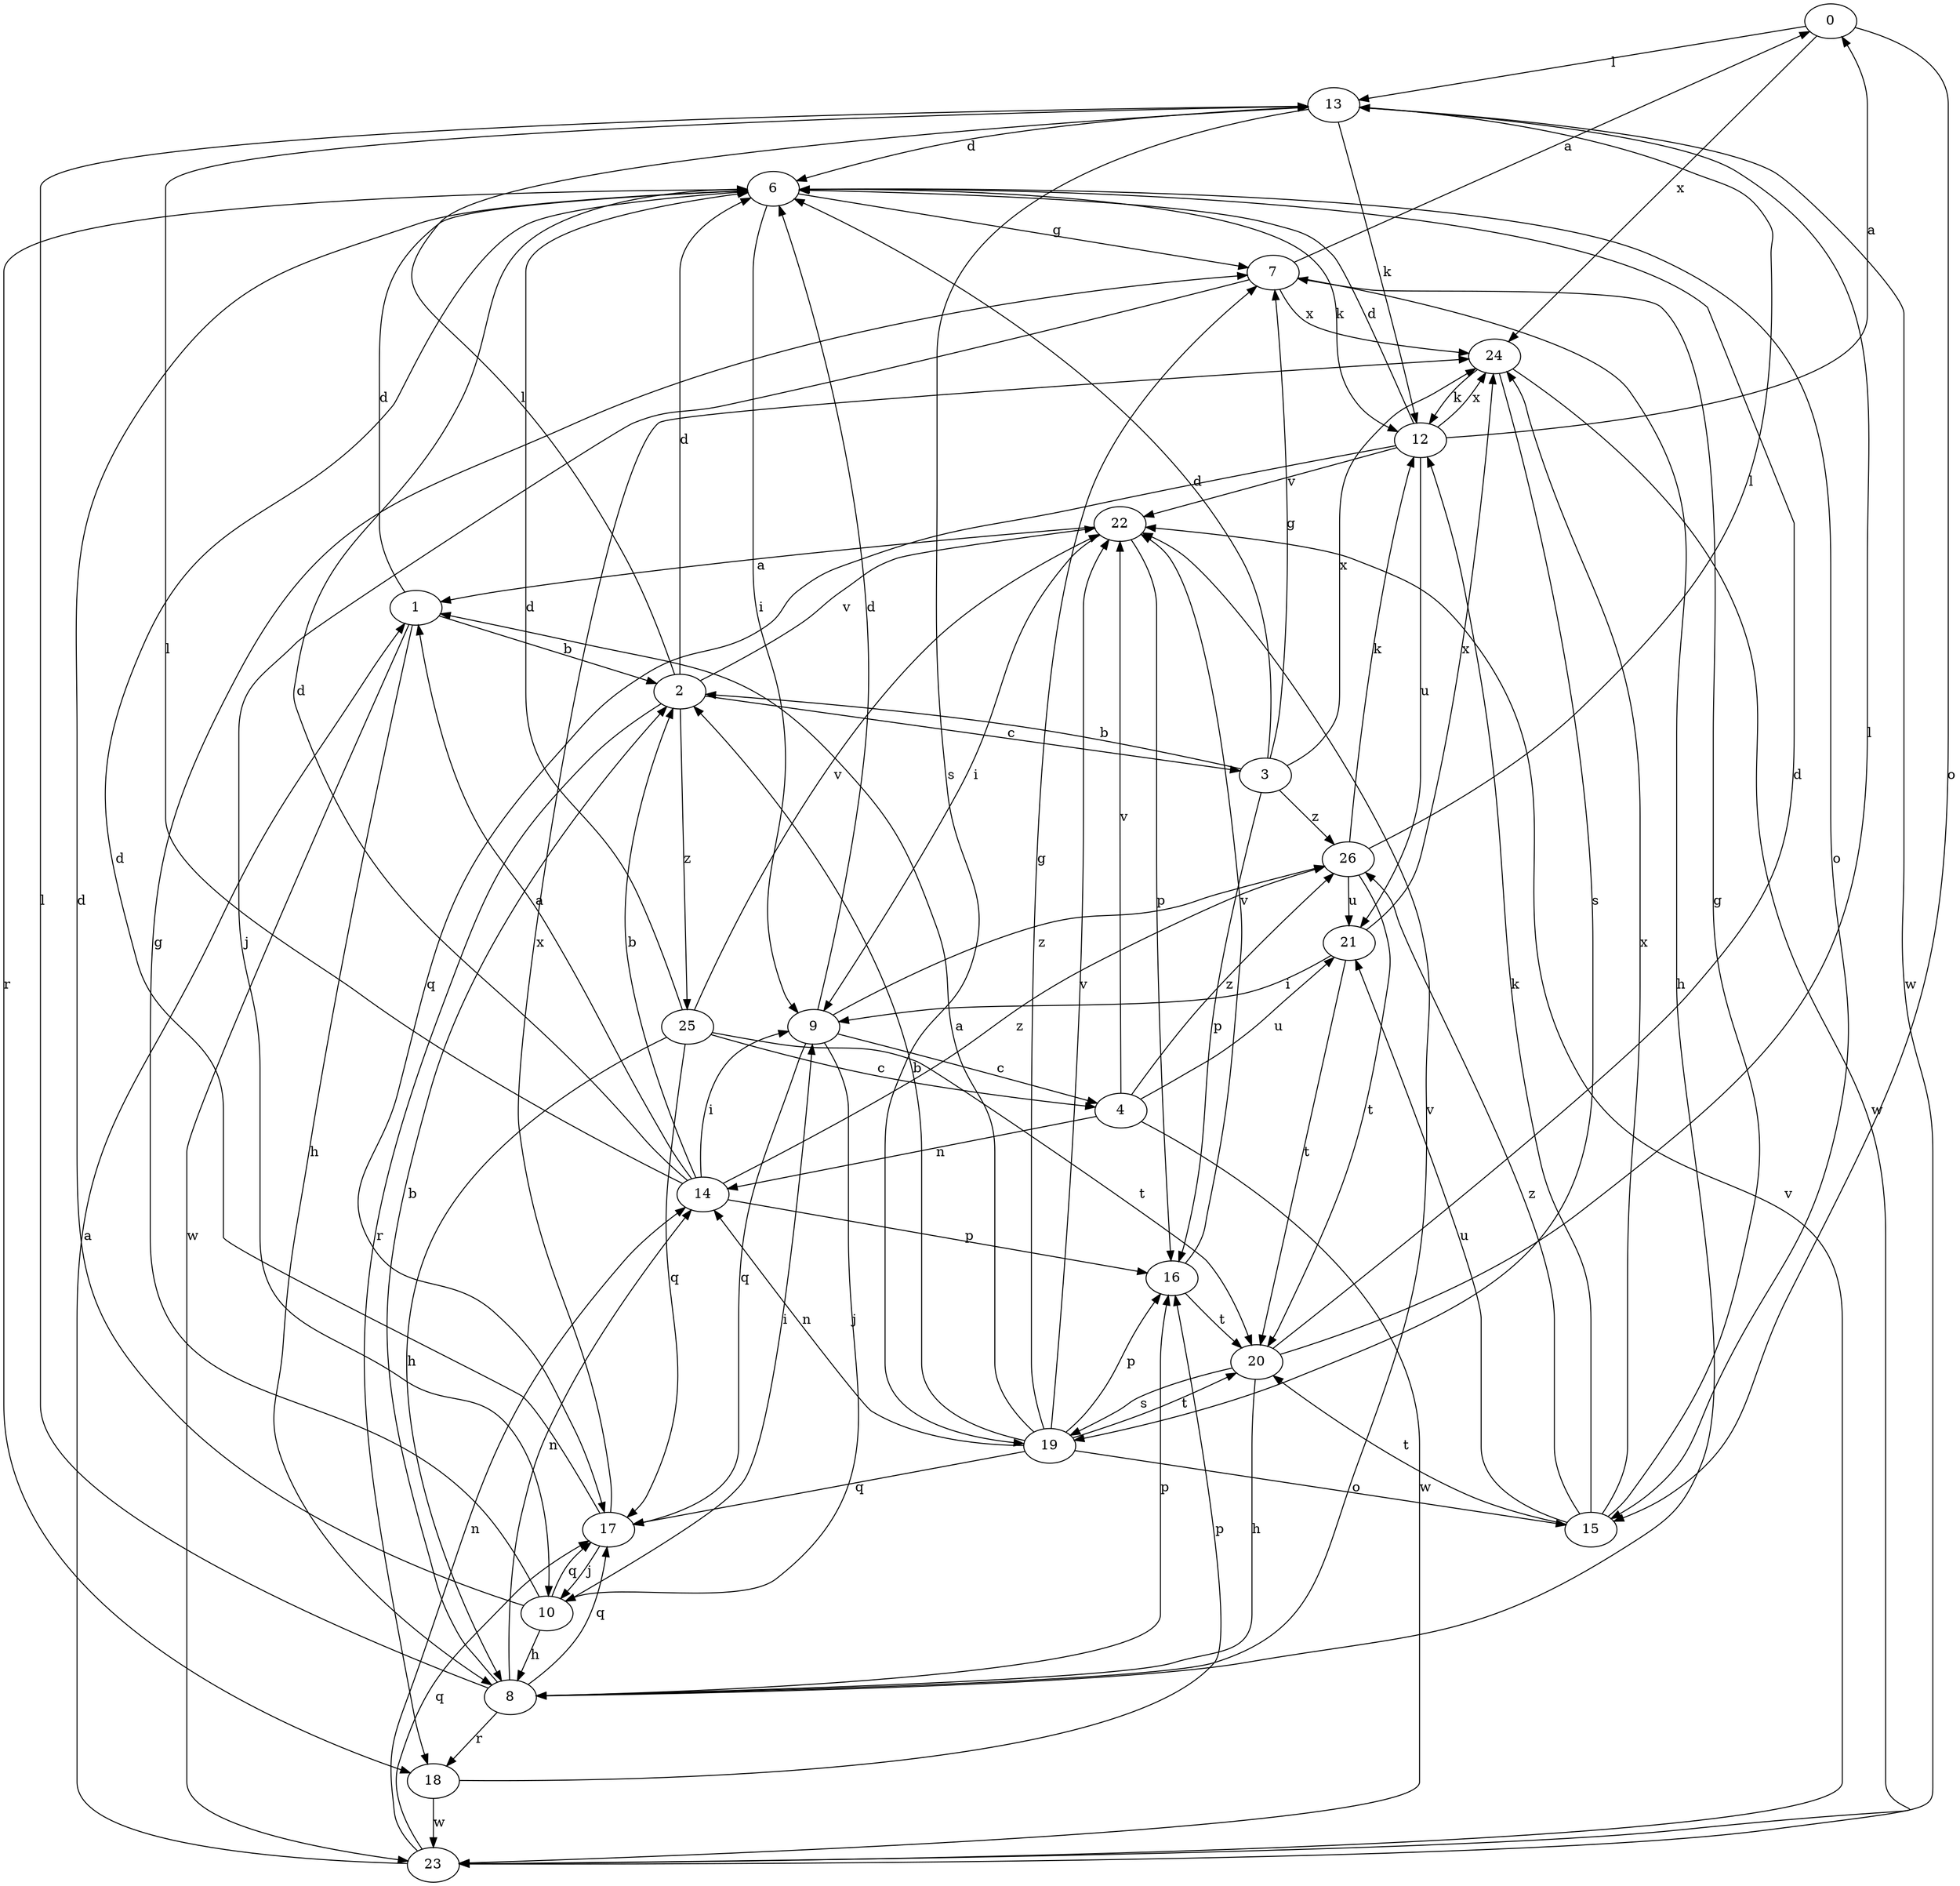 strict digraph  {
0;
1;
2;
3;
4;
6;
7;
8;
9;
10;
12;
13;
14;
15;
16;
17;
18;
19;
20;
21;
22;
23;
24;
25;
26;
0 -> 13  [label=l];
0 -> 15  [label=o];
0 -> 24  [label=x];
1 -> 2  [label=b];
1 -> 6  [label=d];
1 -> 8  [label=h];
1 -> 23  [label=w];
2 -> 3  [label=c];
2 -> 6  [label=d];
2 -> 13  [label=l];
2 -> 18  [label=r];
2 -> 22  [label=v];
2 -> 25  [label=z];
3 -> 2  [label=b];
3 -> 6  [label=d];
3 -> 7  [label=g];
3 -> 16  [label=p];
3 -> 24  [label=x];
3 -> 26  [label=z];
4 -> 14  [label=n];
4 -> 21  [label=u];
4 -> 22  [label=v];
4 -> 23  [label=w];
4 -> 26  [label=z];
6 -> 7  [label=g];
6 -> 9  [label=i];
6 -> 12  [label=k];
6 -> 15  [label=o];
6 -> 18  [label=r];
7 -> 0  [label=a];
7 -> 8  [label=h];
7 -> 10  [label=j];
7 -> 24  [label=x];
8 -> 2  [label=b];
8 -> 13  [label=l];
8 -> 14  [label=n];
8 -> 16  [label=p];
8 -> 17  [label=q];
8 -> 18  [label=r];
8 -> 22  [label=v];
9 -> 4  [label=c];
9 -> 6  [label=d];
9 -> 10  [label=j];
9 -> 17  [label=q];
9 -> 26  [label=z];
10 -> 6  [label=d];
10 -> 7  [label=g];
10 -> 8  [label=h];
10 -> 9  [label=i];
10 -> 17  [label=q];
12 -> 0  [label=a];
12 -> 6  [label=d];
12 -> 17  [label=q];
12 -> 21  [label=u];
12 -> 22  [label=v];
12 -> 24  [label=x];
13 -> 6  [label=d];
13 -> 12  [label=k];
13 -> 19  [label=s];
13 -> 23  [label=w];
14 -> 1  [label=a];
14 -> 2  [label=b];
14 -> 6  [label=d];
14 -> 9  [label=i];
14 -> 13  [label=l];
14 -> 16  [label=p];
14 -> 26  [label=z];
15 -> 7  [label=g];
15 -> 12  [label=k];
15 -> 20  [label=t];
15 -> 21  [label=u];
15 -> 24  [label=x];
15 -> 26  [label=z];
16 -> 20  [label=t];
16 -> 22  [label=v];
17 -> 6  [label=d];
17 -> 10  [label=j];
17 -> 24  [label=x];
18 -> 16  [label=p];
18 -> 23  [label=w];
19 -> 1  [label=a];
19 -> 2  [label=b];
19 -> 7  [label=g];
19 -> 14  [label=n];
19 -> 15  [label=o];
19 -> 16  [label=p];
19 -> 17  [label=q];
19 -> 20  [label=t];
19 -> 22  [label=v];
20 -> 6  [label=d];
20 -> 8  [label=h];
20 -> 13  [label=l];
20 -> 19  [label=s];
21 -> 9  [label=i];
21 -> 20  [label=t];
21 -> 24  [label=x];
22 -> 1  [label=a];
22 -> 9  [label=i];
22 -> 16  [label=p];
23 -> 1  [label=a];
23 -> 14  [label=n];
23 -> 17  [label=q];
23 -> 22  [label=v];
24 -> 12  [label=k];
24 -> 19  [label=s];
24 -> 23  [label=w];
25 -> 4  [label=c];
25 -> 6  [label=d];
25 -> 8  [label=h];
25 -> 17  [label=q];
25 -> 20  [label=t];
25 -> 22  [label=v];
26 -> 12  [label=k];
26 -> 13  [label=l];
26 -> 20  [label=t];
26 -> 21  [label=u];
}
